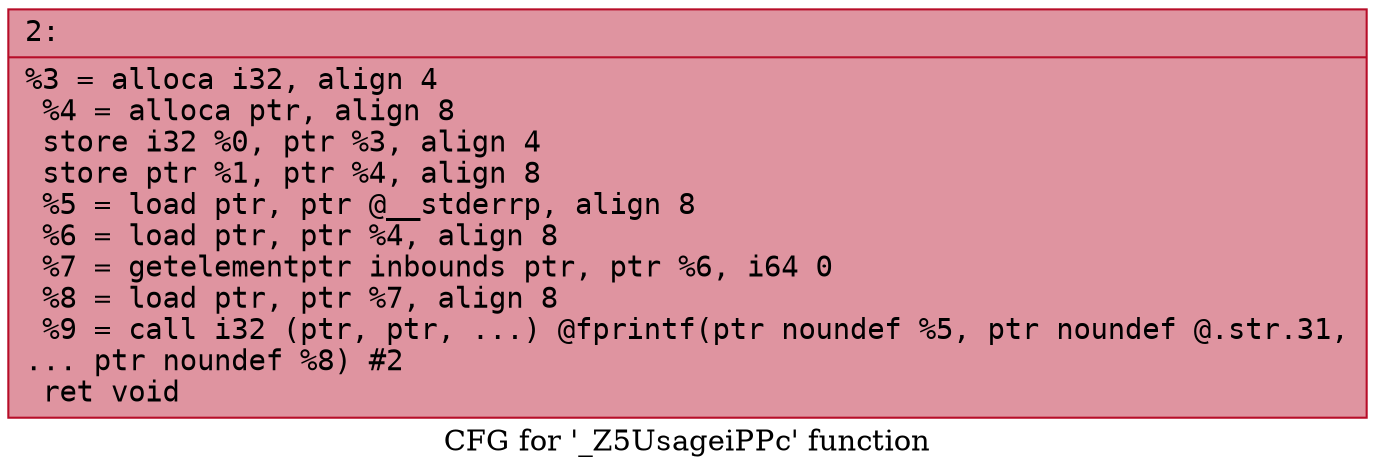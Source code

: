 digraph "CFG for '_Z5UsageiPPc' function" {
	label="CFG for '_Z5UsageiPPc' function";

	Node0x6000005ca260 [shape=record,color="#b70d28ff", style=filled, fillcolor="#b70d2870" fontname="Courier",label="{2:\l|  %3 = alloca i32, align 4\l  %4 = alloca ptr, align 8\l  store i32 %0, ptr %3, align 4\l  store ptr %1, ptr %4, align 8\l  %5 = load ptr, ptr @__stderrp, align 8\l  %6 = load ptr, ptr %4, align 8\l  %7 = getelementptr inbounds ptr, ptr %6, i64 0\l  %8 = load ptr, ptr %7, align 8\l  %9 = call i32 (ptr, ptr, ...) @fprintf(ptr noundef %5, ptr noundef @.str.31,\l... ptr noundef %8) #2\l  ret void\l}"];
}
